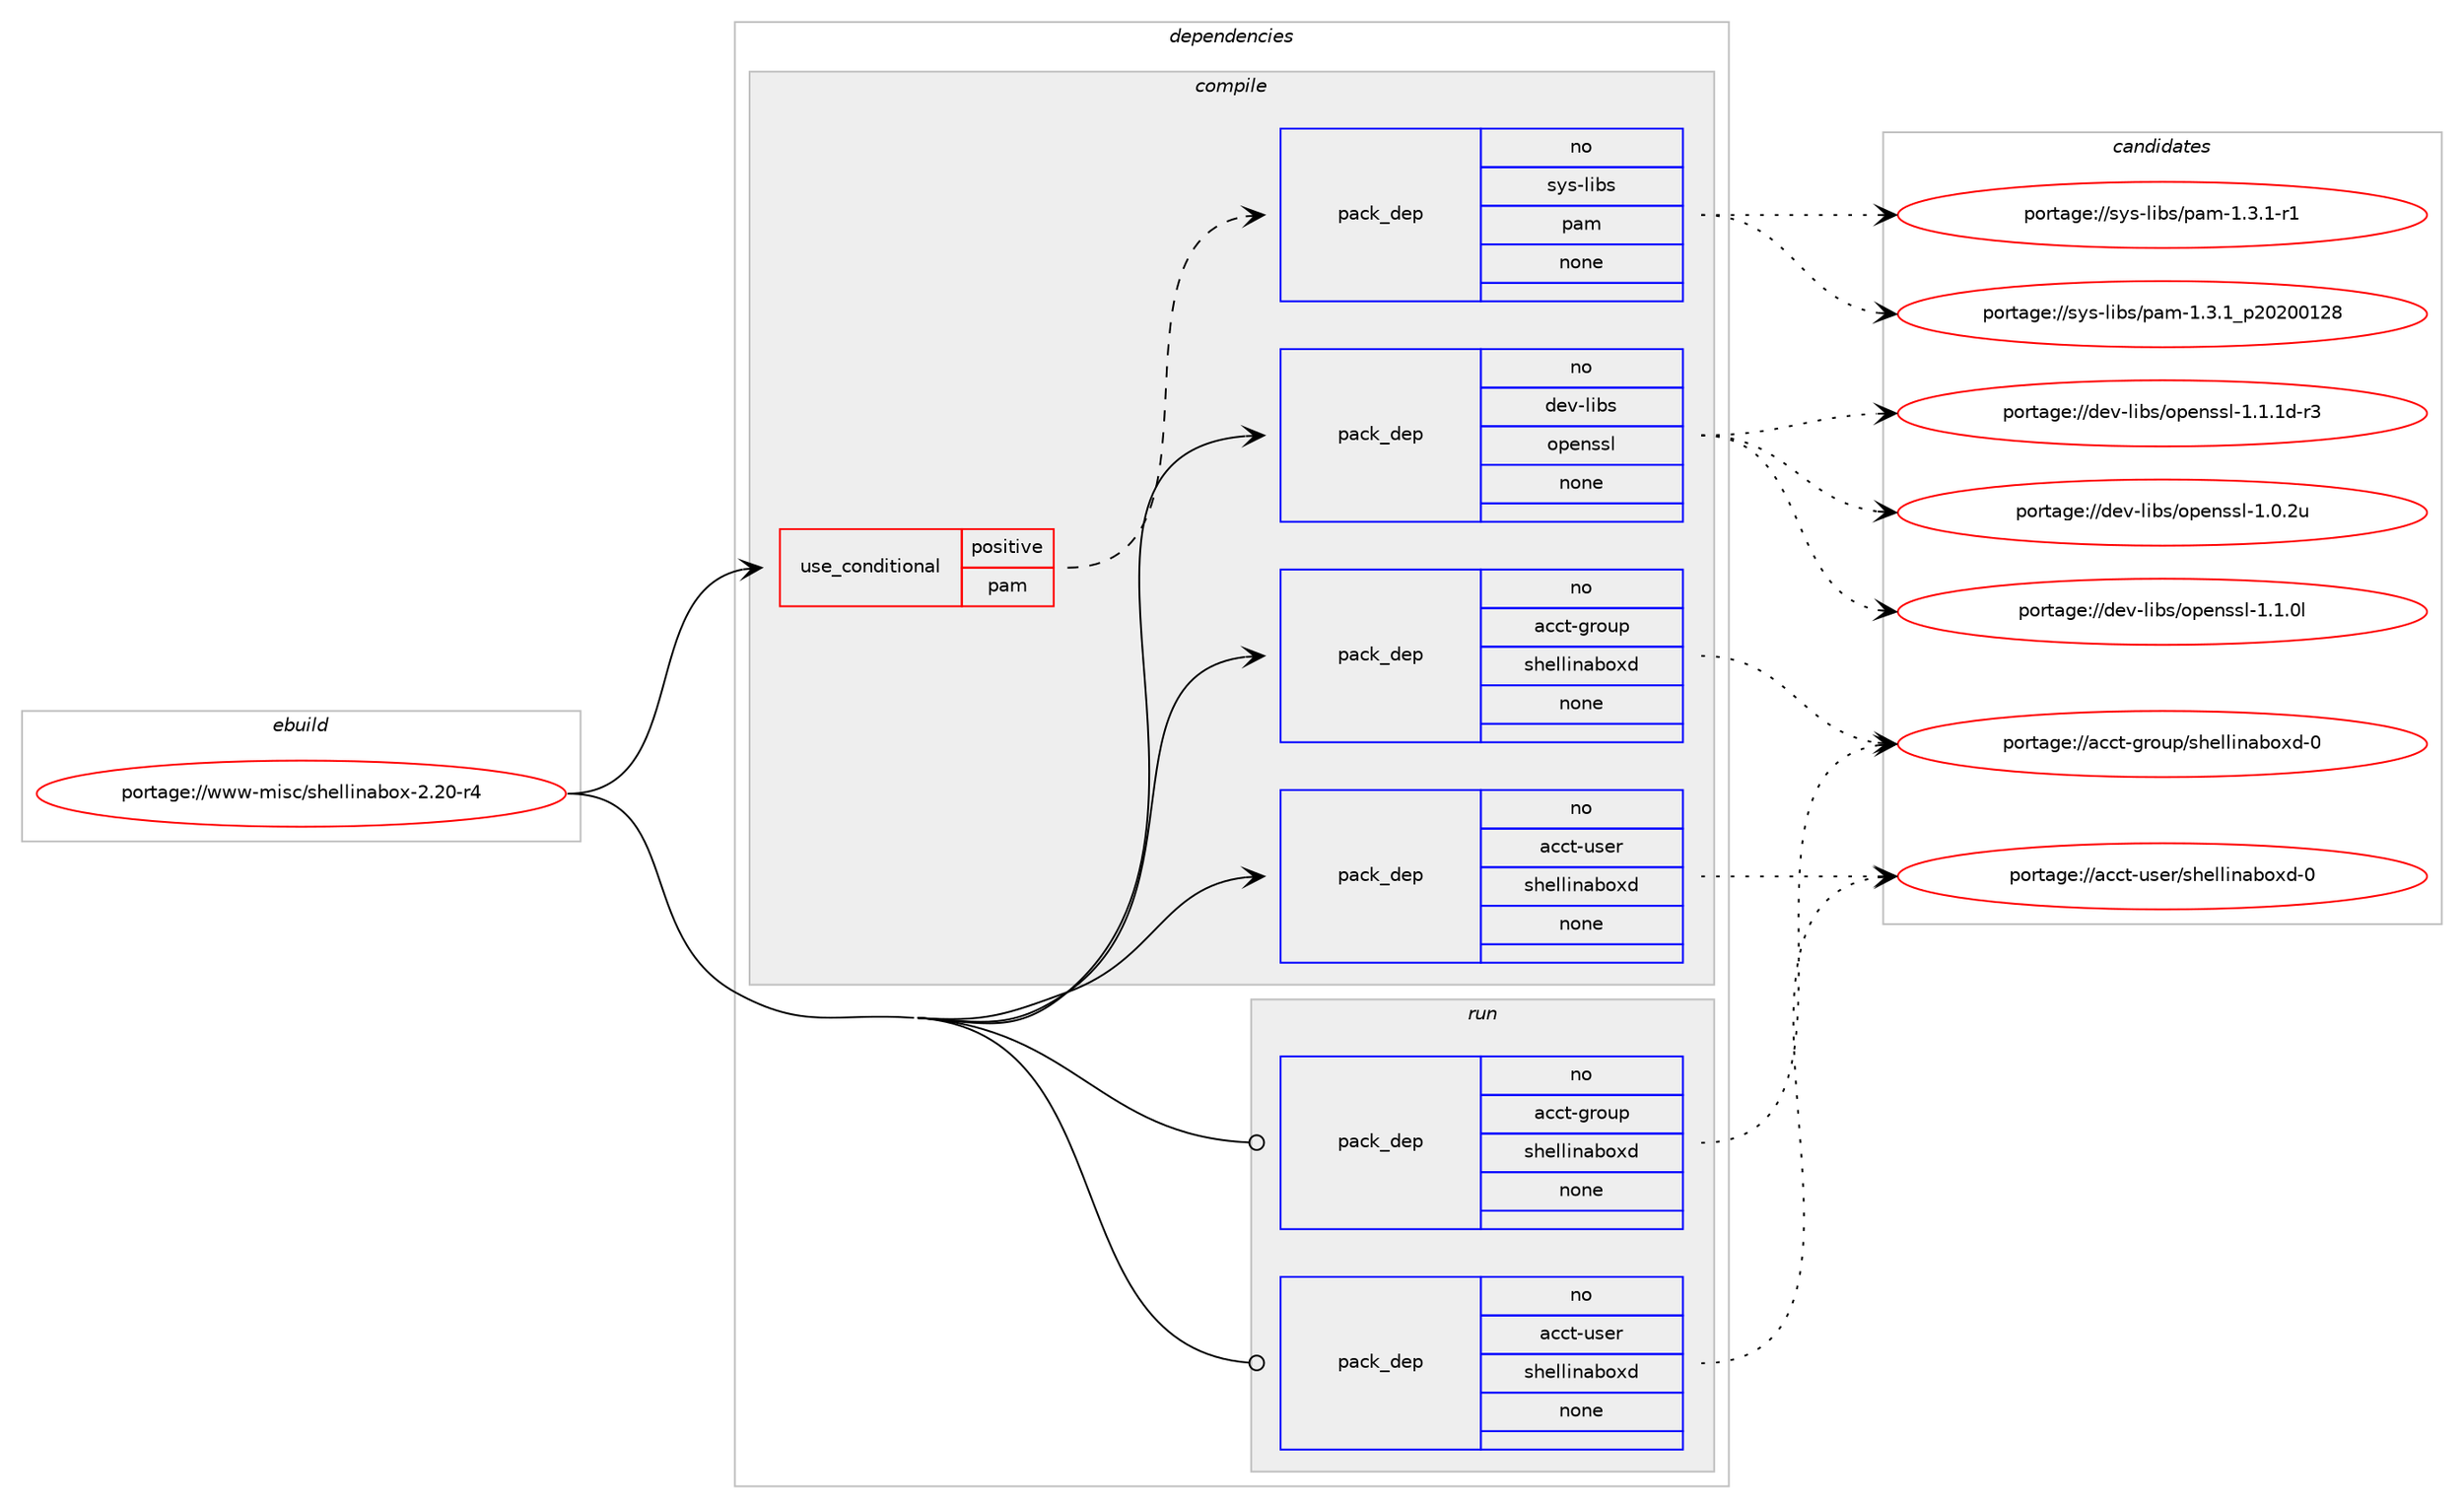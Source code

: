 digraph prolog {

# *************
# Graph options
# *************

newrank=true;
concentrate=true;
compound=true;
graph [rankdir=LR,fontname=Helvetica,fontsize=10,ranksep=1.5];#, ranksep=2.5, nodesep=0.2];
edge  [arrowhead=vee];
node  [fontname=Helvetica,fontsize=10];

# **********
# The ebuild
# **********

subgraph cluster_leftcol {
color=gray;
rank=same;
label=<<i>ebuild</i>>;
id [label="portage://www-misc/shellinabox-2.20-r4", color=red, width=4, href="../www-misc/shellinabox-2.20-r4.svg"];
}

# ****************
# The dependencies
# ****************

subgraph cluster_midcol {
color=gray;
label=<<i>dependencies</i>>;
subgraph cluster_compile {
fillcolor="#eeeeee";
style=filled;
label=<<i>compile</i>>;
subgraph cond2042 {
dependency16338 [label=<<TABLE BORDER="0" CELLBORDER="1" CELLSPACING="0" CELLPADDING="4"><TR><TD ROWSPAN="3" CELLPADDING="10">use_conditional</TD></TR><TR><TD>positive</TD></TR><TR><TD>pam</TD></TR></TABLE>>, shape=none, color=red];
subgraph pack14002 {
dependency16339 [label=<<TABLE BORDER="0" CELLBORDER="1" CELLSPACING="0" CELLPADDING="4" WIDTH="220"><TR><TD ROWSPAN="6" CELLPADDING="30">pack_dep</TD></TR><TR><TD WIDTH="110">no</TD></TR><TR><TD>sys-libs</TD></TR><TR><TD>pam</TD></TR><TR><TD>none</TD></TR><TR><TD></TD></TR></TABLE>>, shape=none, color=blue];
}
dependency16338:e -> dependency16339:w [weight=20,style="dashed",arrowhead="vee"];
}
id:e -> dependency16338:w [weight=20,style="solid",arrowhead="vee"];
subgraph pack14003 {
dependency16340 [label=<<TABLE BORDER="0" CELLBORDER="1" CELLSPACING="0" CELLPADDING="4" WIDTH="220"><TR><TD ROWSPAN="6" CELLPADDING="30">pack_dep</TD></TR><TR><TD WIDTH="110">no</TD></TR><TR><TD>acct-group</TD></TR><TR><TD>shellinaboxd</TD></TR><TR><TD>none</TD></TR><TR><TD></TD></TR></TABLE>>, shape=none, color=blue];
}
id:e -> dependency16340:w [weight=20,style="solid",arrowhead="vee"];
subgraph pack14004 {
dependency16341 [label=<<TABLE BORDER="0" CELLBORDER="1" CELLSPACING="0" CELLPADDING="4" WIDTH="220"><TR><TD ROWSPAN="6" CELLPADDING="30">pack_dep</TD></TR><TR><TD WIDTH="110">no</TD></TR><TR><TD>acct-user</TD></TR><TR><TD>shellinaboxd</TD></TR><TR><TD>none</TD></TR><TR><TD></TD></TR></TABLE>>, shape=none, color=blue];
}
id:e -> dependency16341:w [weight=20,style="solid",arrowhead="vee"];
subgraph pack14005 {
dependency16342 [label=<<TABLE BORDER="0" CELLBORDER="1" CELLSPACING="0" CELLPADDING="4" WIDTH="220"><TR><TD ROWSPAN="6" CELLPADDING="30">pack_dep</TD></TR><TR><TD WIDTH="110">no</TD></TR><TR><TD>dev-libs</TD></TR><TR><TD>openssl</TD></TR><TR><TD>none</TD></TR><TR><TD></TD></TR></TABLE>>, shape=none, color=blue];
}
id:e -> dependency16342:w [weight=20,style="solid",arrowhead="vee"];
}
subgraph cluster_compileandrun {
fillcolor="#eeeeee";
style=filled;
label=<<i>compile and run</i>>;
}
subgraph cluster_run {
fillcolor="#eeeeee";
style=filled;
label=<<i>run</i>>;
subgraph pack14006 {
dependency16343 [label=<<TABLE BORDER="0" CELLBORDER="1" CELLSPACING="0" CELLPADDING="4" WIDTH="220"><TR><TD ROWSPAN="6" CELLPADDING="30">pack_dep</TD></TR><TR><TD WIDTH="110">no</TD></TR><TR><TD>acct-group</TD></TR><TR><TD>shellinaboxd</TD></TR><TR><TD>none</TD></TR><TR><TD></TD></TR></TABLE>>, shape=none, color=blue];
}
id:e -> dependency16343:w [weight=20,style="solid",arrowhead="odot"];
subgraph pack14007 {
dependency16344 [label=<<TABLE BORDER="0" CELLBORDER="1" CELLSPACING="0" CELLPADDING="4" WIDTH="220"><TR><TD ROWSPAN="6" CELLPADDING="30">pack_dep</TD></TR><TR><TD WIDTH="110">no</TD></TR><TR><TD>acct-user</TD></TR><TR><TD>shellinaboxd</TD></TR><TR><TD>none</TD></TR><TR><TD></TD></TR></TABLE>>, shape=none, color=blue];
}
id:e -> dependency16344:w [weight=20,style="solid",arrowhead="odot"];
}
}

# **************
# The candidates
# **************

subgraph cluster_choices {
rank=same;
color=gray;
label=<<i>candidates</i>>;

subgraph choice14002 {
color=black;
nodesep=1;
choice11512111545108105981154711297109454946514649951125048504848495056 [label="portage://sys-libs/pam-1.3.1_p20200128", color=red, width=4,href="../sys-libs/pam-1.3.1_p20200128.svg"];
choice115121115451081059811547112971094549465146494511449 [label="portage://sys-libs/pam-1.3.1-r1", color=red, width=4,href="../sys-libs/pam-1.3.1-r1.svg"];
dependency16339:e -> choice11512111545108105981154711297109454946514649951125048504848495056:w [style=dotted,weight="100"];
dependency16339:e -> choice115121115451081059811547112971094549465146494511449:w [style=dotted,weight="100"];
}
subgraph choice14003 {
color=black;
nodesep=1;
choice979999116451031141111171124711510410110810810511097981111201004548 [label="portage://acct-group/shellinaboxd-0", color=red, width=4,href="../acct-group/shellinaboxd-0.svg"];
dependency16340:e -> choice979999116451031141111171124711510410110810810511097981111201004548:w [style=dotted,weight="100"];
}
subgraph choice14004 {
color=black;
nodesep=1;
choice979999116451171151011144711510410110810810511097981111201004548 [label="portage://acct-user/shellinaboxd-0", color=red, width=4,href="../acct-user/shellinaboxd-0.svg"];
dependency16341:e -> choice979999116451171151011144711510410110810810511097981111201004548:w [style=dotted,weight="100"];
}
subgraph choice14005 {
color=black;
nodesep=1;
choice1001011184510810598115471111121011101151151084549464946491004511451 [label="portage://dev-libs/openssl-1.1.1d-r3", color=red, width=4,href="../dev-libs/openssl-1.1.1d-r3.svg"];
choice100101118451081059811547111112101110115115108454946494648108 [label="portage://dev-libs/openssl-1.1.0l", color=red, width=4,href="../dev-libs/openssl-1.1.0l.svg"];
choice100101118451081059811547111112101110115115108454946484650117 [label="portage://dev-libs/openssl-1.0.2u", color=red, width=4,href="../dev-libs/openssl-1.0.2u.svg"];
dependency16342:e -> choice1001011184510810598115471111121011101151151084549464946491004511451:w [style=dotted,weight="100"];
dependency16342:e -> choice100101118451081059811547111112101110115115108454946494648108:w [style=dotted,weight="100"];
dependency16342:e -> choice100101118451081059811547111112101110115115108454946484650117:w [style=dotted,weight="100"];
}
subgraph choice14006 {
color=black;
nodesep=1;
choice979999116451031141111171124711510410110810810511097981111201004548 [label="portage://acct-group/shellinaboxd-0", color=red, width=4,href="../acct-group/shellinaboxd-0.svg"];
dependency16343:e -> choice979999116451031141111171124711510410110810810511097981111201004548:w [style=dotted,weight="100"];
}
subgraph choice14007 {
color=black;
nodesep=1;
choice979999116451171151011144711510410110810810511097981111201004548 [label="portage://acct-user/shellinaboxd-0", color=red, width=4,href="../acct-user/shellinaboxd-0.svg"];
dependency16344:e -> choice979999116451171151011144711510410110810810511097981111201004548:w [style=dotted,weight="100"];
}
}

}
